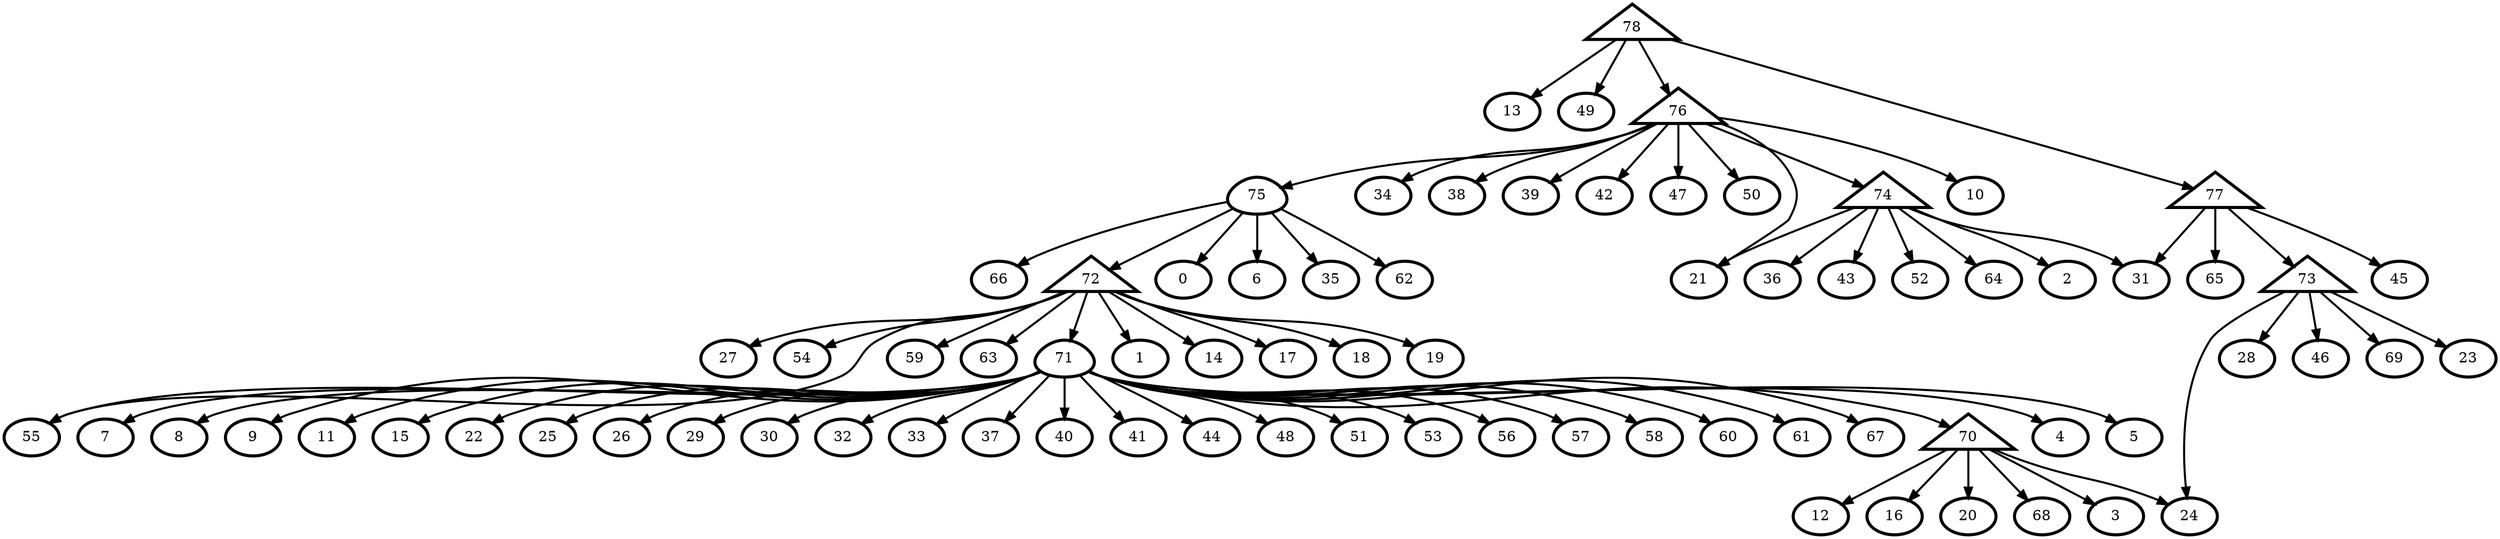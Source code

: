 digraph G {
    0 [penwidth=3,label="0"]
    1 [penwidth=3,label="1"]
    2 [penwidth=3,label="2"]
    3 [penwidth=3,label="3"]
    4 [penwidth=3,label="4"]
    5 [penwidth=3,label="5"]
    6 [penwidth=3,label="6"]
    7 [penwidth=3,label="7"]
    8 [penwidth=3,label="8"]
    9 [penwidth=3,label="9"]
    10 [penwidth=3,label="10"]
    11 [penwidth=3,label="11"]
    12 [penwidth=3,label="12"]
    13 [penwidth=3,label="13"]
    14 [penwidth=3,label="14"]
    15 [penwidth=3,label="15"]
    16 [penwidth=3,label="16"]
    17 [penwidth=3,label="17"]
    18 [penwidth=3,label="18"]
    19 [penwidth=3,label="19"]
    20 [penwidth=3,label="20"]
    21 [penwidth=3,label="21"]
    22 [penwidth=3,label="22"]
    23 [penwidth=3,label="23"]
    24 [penwidth=3,label="24"]
    25 [penwidth=3,label="25"]
    26 [penwidth=3,label="26"]
    27 [penwidth=3,label="27"]
    28 [penwidth=3,label="28"]
    29 [penwidth=3,label="29"]
    30 [penwidth=3,label="30"]
    31 [penwidth=3,label="31"]
    32 [penwidth=3,label="32"]
    33 [penwidth=3,label="33"]
    34 [penwidth=3,label="34"]
    35 [penwidth=3,label="35"]
    36 [penwidth=3,label="36"]
    37 [penwidth=3,label="37"]
    38 [penwidth=3,label="38"]
    39 [penwidth=3,label="39"]
    40 [penwidth=3,label="40"]
    41 [penwidth=3,label="41"]
    42 [penwidth=3,label="42"]
    43 [penwidth=3,label="43"]
    44 [penwidth=3,label="44"]
    45 [penwidth=3,label="45"]
    46 [penwidth=3,label="46"]
    47 [penwidth=3,label="47"]
    48 [penwidth=3,label="48"]
    49 [penwidth=3,label="49"]
    50 [penwidth=3,label="50"]
    51 [penwidth=3,label="51"]
    52 [penwidth=3,label="52"]
    53 [penwidth=3,label="53"]
    54 [penwidth=3,label="54"]
    55 [penwidth=3,label="55"]
    56 [penwidth=3,label="56"]
    57 [penwidth=3,label="57"]
    58 [penwidth=3,label="58"]
    59 [penwidth=3,label="59"]
    60 [penwidth=3,label="60"]
    61 [penwidth=3,label="61"]
    62 [penwidth=3,label="62"]
    63 [penwidth=3,label="63"]
    64 [penwidth=3,label="64"]
    65 [penwidth=3,label="65"]
    66 [penwidth=3,label="66"]
    67 [penwidth=3,label="67"]
    68 [penwidth=3,label="68"]
    69 [penwidth=3,label="69"]
    70 [penwidth=3,label="71",shape = "egg"]
    71 [penwidth=3,label="75",shape = "egg"]
    72 [penwidth=3,label="70",shape = "triangle"]
    73 [penwidth=3,label="72",shape = "triangle"]
    74 [penwidth=3,label="73",shape = "triangle"]
    75 [penwidth=3,label="74",shape = "triangle"]
    76 [penwidth=3,label="76",shape = "triangle"]
    77 [penwidth=3,label="77",shape = "triangle"]
    78 [penwidth=3,label="78",shape = "triangle"]

    72 -> 3 [penwidth=2]
    72 -> 24 [penwidth=2]
    72 -> 12 [penwidth=2]
    72 -> 20 [penwidth=2]
    72 -> 68 [penwidth=2]
    72 -> 16 [penwidth=2]
    70 -> 4 [penwidth=2]
    70 -> 8 [penwidth=2]
    70 -> 72 [penwidth=2]
    70 -> 44 [penwidth=2]
    70 -> 57 [penwidth=2]
    70 -> 30 [penwidth=2]
    70 -> 9 [penwidth=2]
    70 -> 60 [penwidth=2]
    70 -> 5 [penwidth=2]
    70 -> 11 [penwidth=2]
    70 -> 67 [penwidth=2]
    70 -> 32 [penwidth=2]
    70 -> 40 [penwidth=2]
    70 -> 58 [penwidth=2]
    70 -> 53 [penwidth=2]
    70 -> 22 [penwidth=2]
    70 -> 15 [penwidth=2]
    70 -> 7 [penwidth=2]
    70 -> 61 [penwidth=2]
    70 -> 48 [penwidth=2]
    70 -> 25 [penwidth=2]
    70 -> 56 [penwidth=2]
    70 -> 37 [penwidth=2]
    70 -> 55 [penwidth=2]
    70 -> 26 [penwidth=2]
    70 -> 41 [penwidth=2]
    70 -> 33 [penwidth=2]
    70 -> 29 [penwidth=2]
    70 -> 51 [penwidth=2]
    73 -> 18 [penwidth=2]
    73 -> 27 [penwidth=2]
    73 -> 59 [penwidth=2]
    73 -> 19 [penwidth=2]
    73 -> 70 [penwidth=2]
    73 -> 17 [penwidth=2]
    73 -> 14 [penwidth=2]
    73 -> 1 [penwidth=2]
    73 -> 63 [penwidth=2]
    73 -> 55 [penwidth=2]
    73 -> 54 [penwidth=2]
    74 -> 28 [penwidth=2]
    74 -> 24 [penwidth=2]
    74 -> 69 [penwidth=2]
    74 -> 23 [penwidth=2]
    74 -> 46 [penwidth=2]
    75 -> 31 [penwidth=2]
    75 -> 52 [penwidth=2]
    75 -> 43 [penwidth=2]
    75 -> 64 [penwidth=2]
    75 -> 21 [penwidth=2]
    75 -> 2 [penwidth=2]
    75 -> 36 [penwidth=2]
    71 -> 66 [penwidth=2]
    71 -> 73 [penwidth=2]
    71 -> 0 [penwidth=2]
    71 -> 35 [penwidth=2]
    71 -> 6 [penwidth=2]
    71 -> 62 [penwidth=2]
    76 -> 21 [penwidth=2]
    76 -> 10 [penwidth=2]
    76 -> 47 [penwidth=2]
    76 -> 34 [penwidth=2]
    76 -> 50 [penwidth=2]
    76 -> 38 [penwidth=2]
    76 -> 75 [penwidth=2]
    76 -> 39 [penwidth=2]
    76 -> 71 [penwidth=2]
    76 -> 42 [penwidth=2]
    77 -> 31 [penwidth=2]
    77 -> 65 [penwidth=2]
    77 -> 45 [penwidth=2]
    77 -> 74 [penwidth=2]
    78 -> 49 [penwidth=2]
    78 -> 13 [penwidth=2]
    78 -> 76 [penwidth=2]
    78 -> 77 [penwidth=2]
}